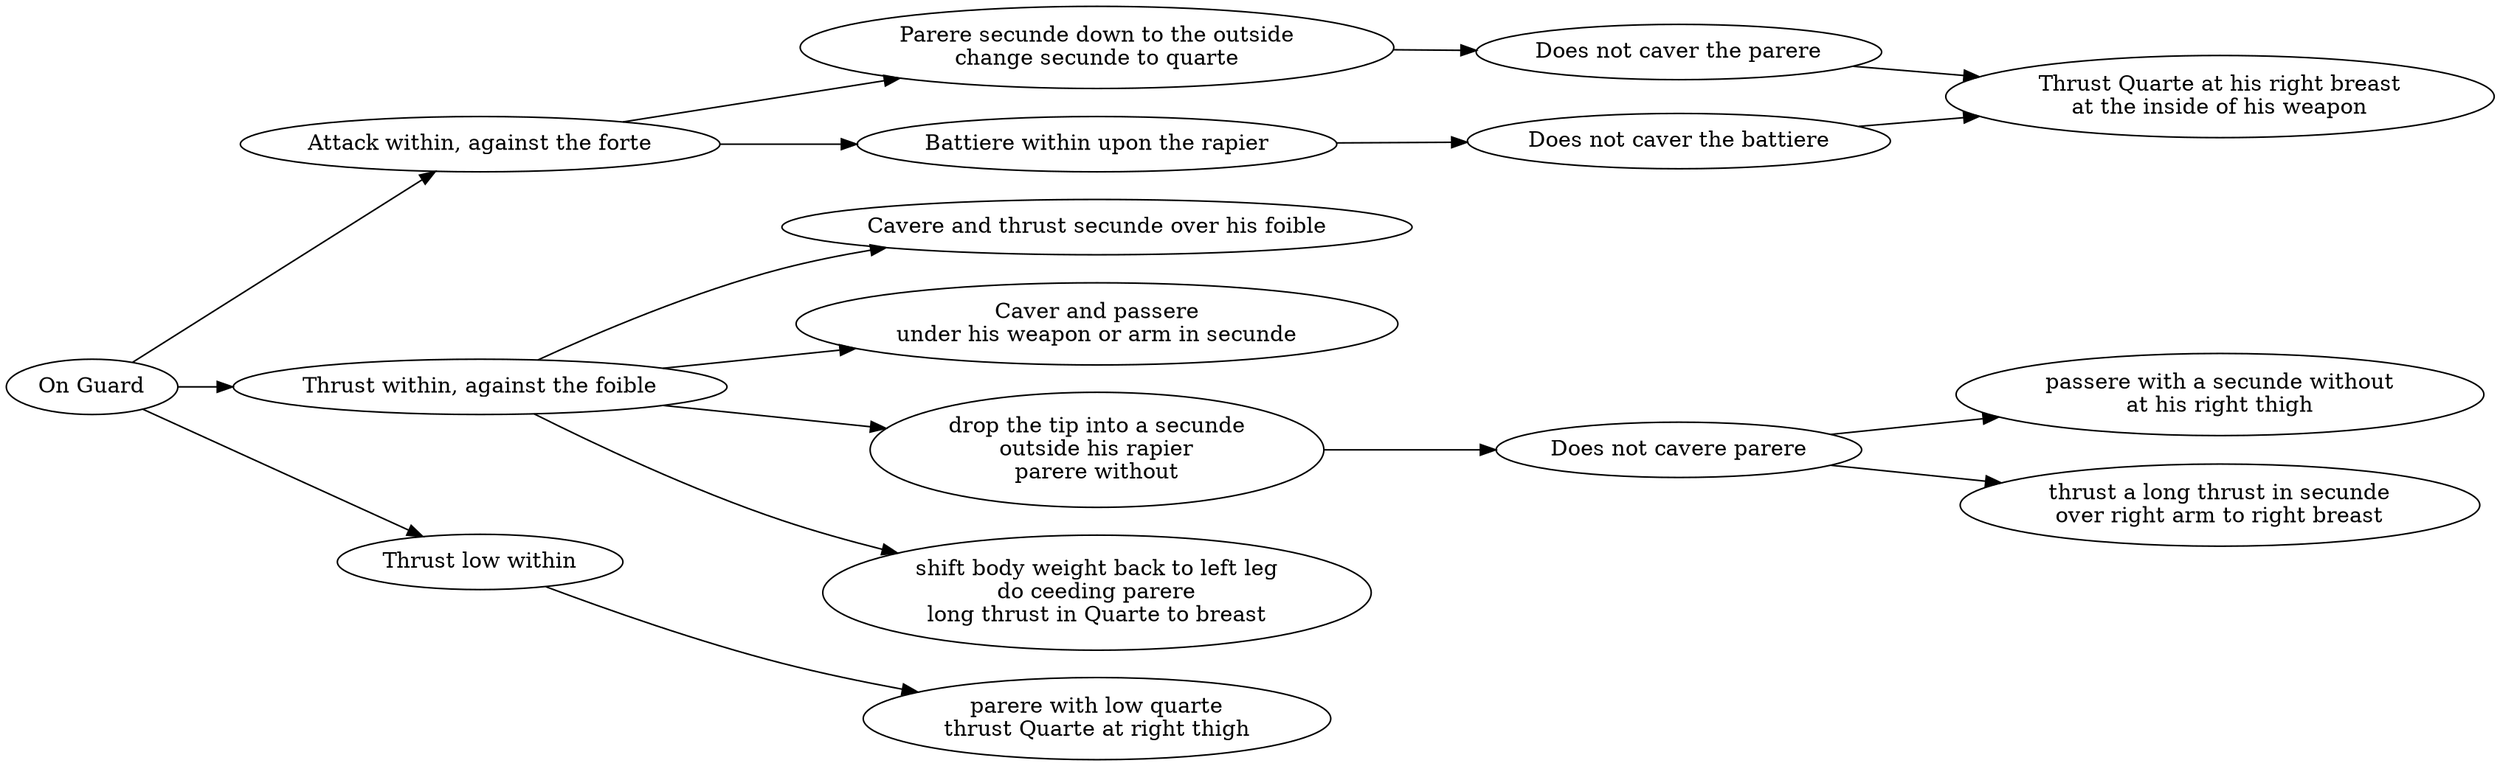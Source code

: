 digraph pallas_armata_flowchart {

	rankdir=LR;

onGuard [label="On Guard" fillcolor=blue]
thrustQuarte [label="Thrust Quarte at his right breast\nat the inside of his weapon" fillcolor=blue]
parere [label="Parere secunde down to the outside\nchange secunde to quarte" fillcolor=blue]
battiere [label="Battiere within upon the rapier" fillcolor=blue] 

forteAttackWithin[label="Attack within, against the forte"  fillcolor=red]
onGuard->forteAttackWithin
forteAttackWithin->parere 
noCaverP [label="Does not caver the parere"  fillcolor=red]
parere->noCaverP
noCaverP->thrustQuarte
forteAttackWithin->battiere 
noCaver  [label="Does not caver the battiere"  fillcolor=red]
battiere->noCaver
noCaver->thrustQuarte

cavere [label="Cavere and thrust secunde over his foible" fillcolor=blue]
cavereAndPassere [label="Caver and passere\nunder his weapon or arm in secunde" fillcolor=blue]
circleParere [label="drop the tip into a secunde\noutside his rapier\nparere without" fillcolor=blue]
cpPassere [label="passere with a secunde without\nat his right thigh" fillcolor=blue]
cpLongThrust [label="thrust a long thrust in secunde\nover right arm to right breast" fillcolor=blue]

foibleThrustWithin  [label="Thrust within, against the foible"  fillcolor=red]
onGuard->foibleThrustWithin
foibleThrustWithin->cavere
foibleThrustWithin->cavereAndPassere
foibleThrustWithin->circleParere
noCaver2  [label="Does not cavere parere"  fillcolor=red]
circleParere->noCaver2 
noCaver2->cpPassere
noCaver2->cpLongThrust

complex [label="shift body weight back to left leg\ndo ceeding parere\nlong thrust in Quarte to breast" fillcolor=blue]
foibleThrustWithin->complex

low [label="parere with low quarte\nthrust Quarte at right thigh" fillcolor=blue]
lowWithin [label="Thrust low within"  fillcolor=red]
onGuard->lowWithin
lowWithin->low 

}
